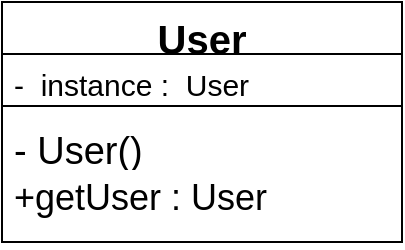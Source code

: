 <mxfile>
    <diagram id="Vkf1kccMHPyQg5MPIpvl" name="Page-1">
        <mxGraphModel dx="820" dy="500" grid="1" gridSize="10" guides="1" tooltips="1" connect="1" arrows="1" fold="1" page="1" pageScale="1" pageWidth="827" pageHeight="1169" math="0" shadow="0">
            <root>
                <mxCell id="0"/>
                <mxCell id="1" parent="0"/>
                <mxCell id="QGJU5vIE_jscDu6LZU3x-2" value="User" style="swimlane;fontStyle=1;align=center;verticalAlign=top;childLayout=stackLayout;horizontal=1;startSize=26;horizontalStack=0;resizeParent=1;resizeParentMax=0;resizeLast=0;collapsible=1;marginBottom=0;fontSize=20;" parent="1" vertex="1">
                    <mxGeometry x="280" y="150" width="200" height="120" as="geometry"/>
                </mxCell>
                <mxCell id="QGJU5vIE_jscDu6LZU3x-3" value="-  instance :  User" style="text;strokeColor=none;fillColor=none;align=left;verticalAlign=top;spacingLeft=4;spacingRight=4;overflow=hidden;rotatable=0;points=[[0,0.5],[1,0.5]];portConstraint=eastwest;fontSize=15;" parent="QGJU5vIE_jscDu6LZU3x-2" vertex="1">
                    <mxGeometry y="26" width="200" height="22" as="geometry"/>
                </mxCell>
                <mxCell id="QGJU5vIE_jscDu6LZU3x-4" value="" style="line;strokeWidth=1;fillColor=none;align=left;verticalAlign=middle;spacingTop=-1;spacingLeft=3;spacingRight=3;rotatable=0;labelPosition=right;points=[];portConstraint=eastwest;" parent="QGJU5vIE_jscDu6LZU3x-2" vertex="1">
                    <mxGeometry y="48" width="200" height="8" as="geometry"/>
                </mxCell>
                <mxCell id="QGJU5vIE_jscDu6LZU3x-5" value="- User()" style="text;strokeColor=none;fillColor=none;align=left;verticalAlign=top;spacingLeft=4;spacingRight=4;overflow=hidden;rotatable=0;points=[[0,0.5],[1,0.5]];portConstraint=eastwest;fontSize=19;" parent="QGJU5vIE_jscDu6LZU3x-2" vertex="1">
                    <mxGeometry y="56" width="200" height="24" as="geometry"/>
                </mxCell>
                <mxCell id="QGJU5vIE_jscDu6LZU3x-10" value="+getUser : User" style="text;strokeColor=none;fillColor=none;align=left;verticalAlign=top;spacingLeft=4;spacingRight=4;overflow=hidden;rotatable=0;points=[[0,0.5],[1,0.5]];portConstraint=eastwest;fontSize=18;" parent="QGJU5vIE_jscDu6LZU3x-2" vertex="1">
                    <mxGeometry y="80" width="200" height="40" as="geometry"/>
                </mxCell>
            </root>
        </mxGraphModel>
    </diagram>
</mxfile>